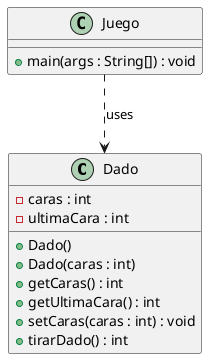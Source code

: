 @startuml

class Dado {
  - caras : int
  - ultimaCara : int
  + Dado()
  + Dado(caras : int)
  + getCaras() : int
  + getUltimaCara() : int
  + setCaras(caras : int) : void
  + tirarDado() : int
}

class Juego {
  + main(args : String[]) : void
}

Juego ..> Dado : uses

@enduml


